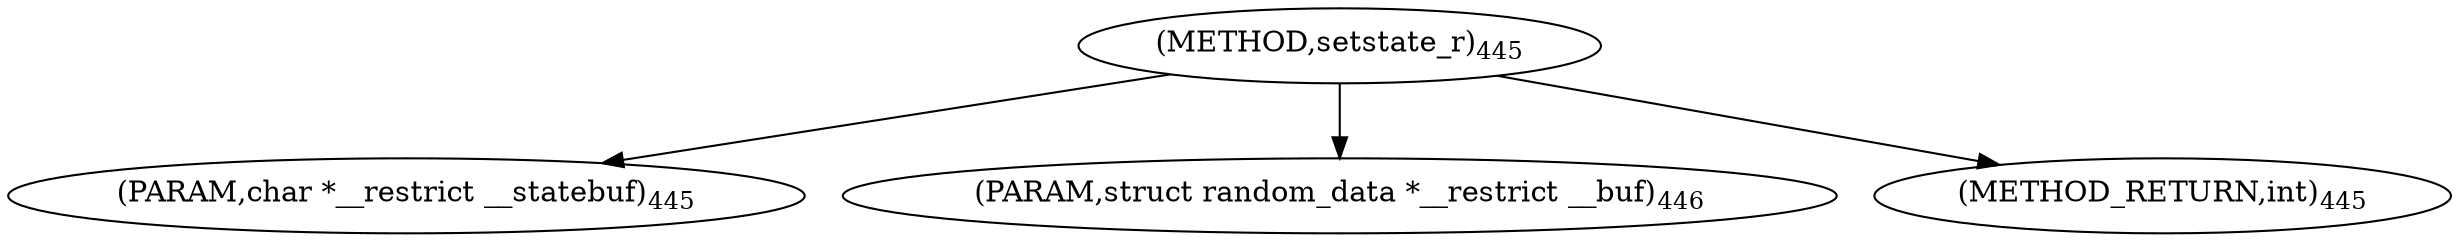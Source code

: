 digraph "setstate_r" {  
"21769" [label = <(METHOD,setstate_r)<SUB>445</SUB>> ]
"21770" [label = <(PARAM,char *__restrict __statebuf)<SUB>445</SUB>> ]
"21771" [label = <(PARAM,struct random_data *__restrict __buf)<SUB>446</SUB>> ]
"21772" [label = <(METHOD_RETURN,int)<SUB>445</SUB>> ]
  "21769" -> "21770" 
  "21769" -> "21771" 
  "21769" -> "21772" 
}
